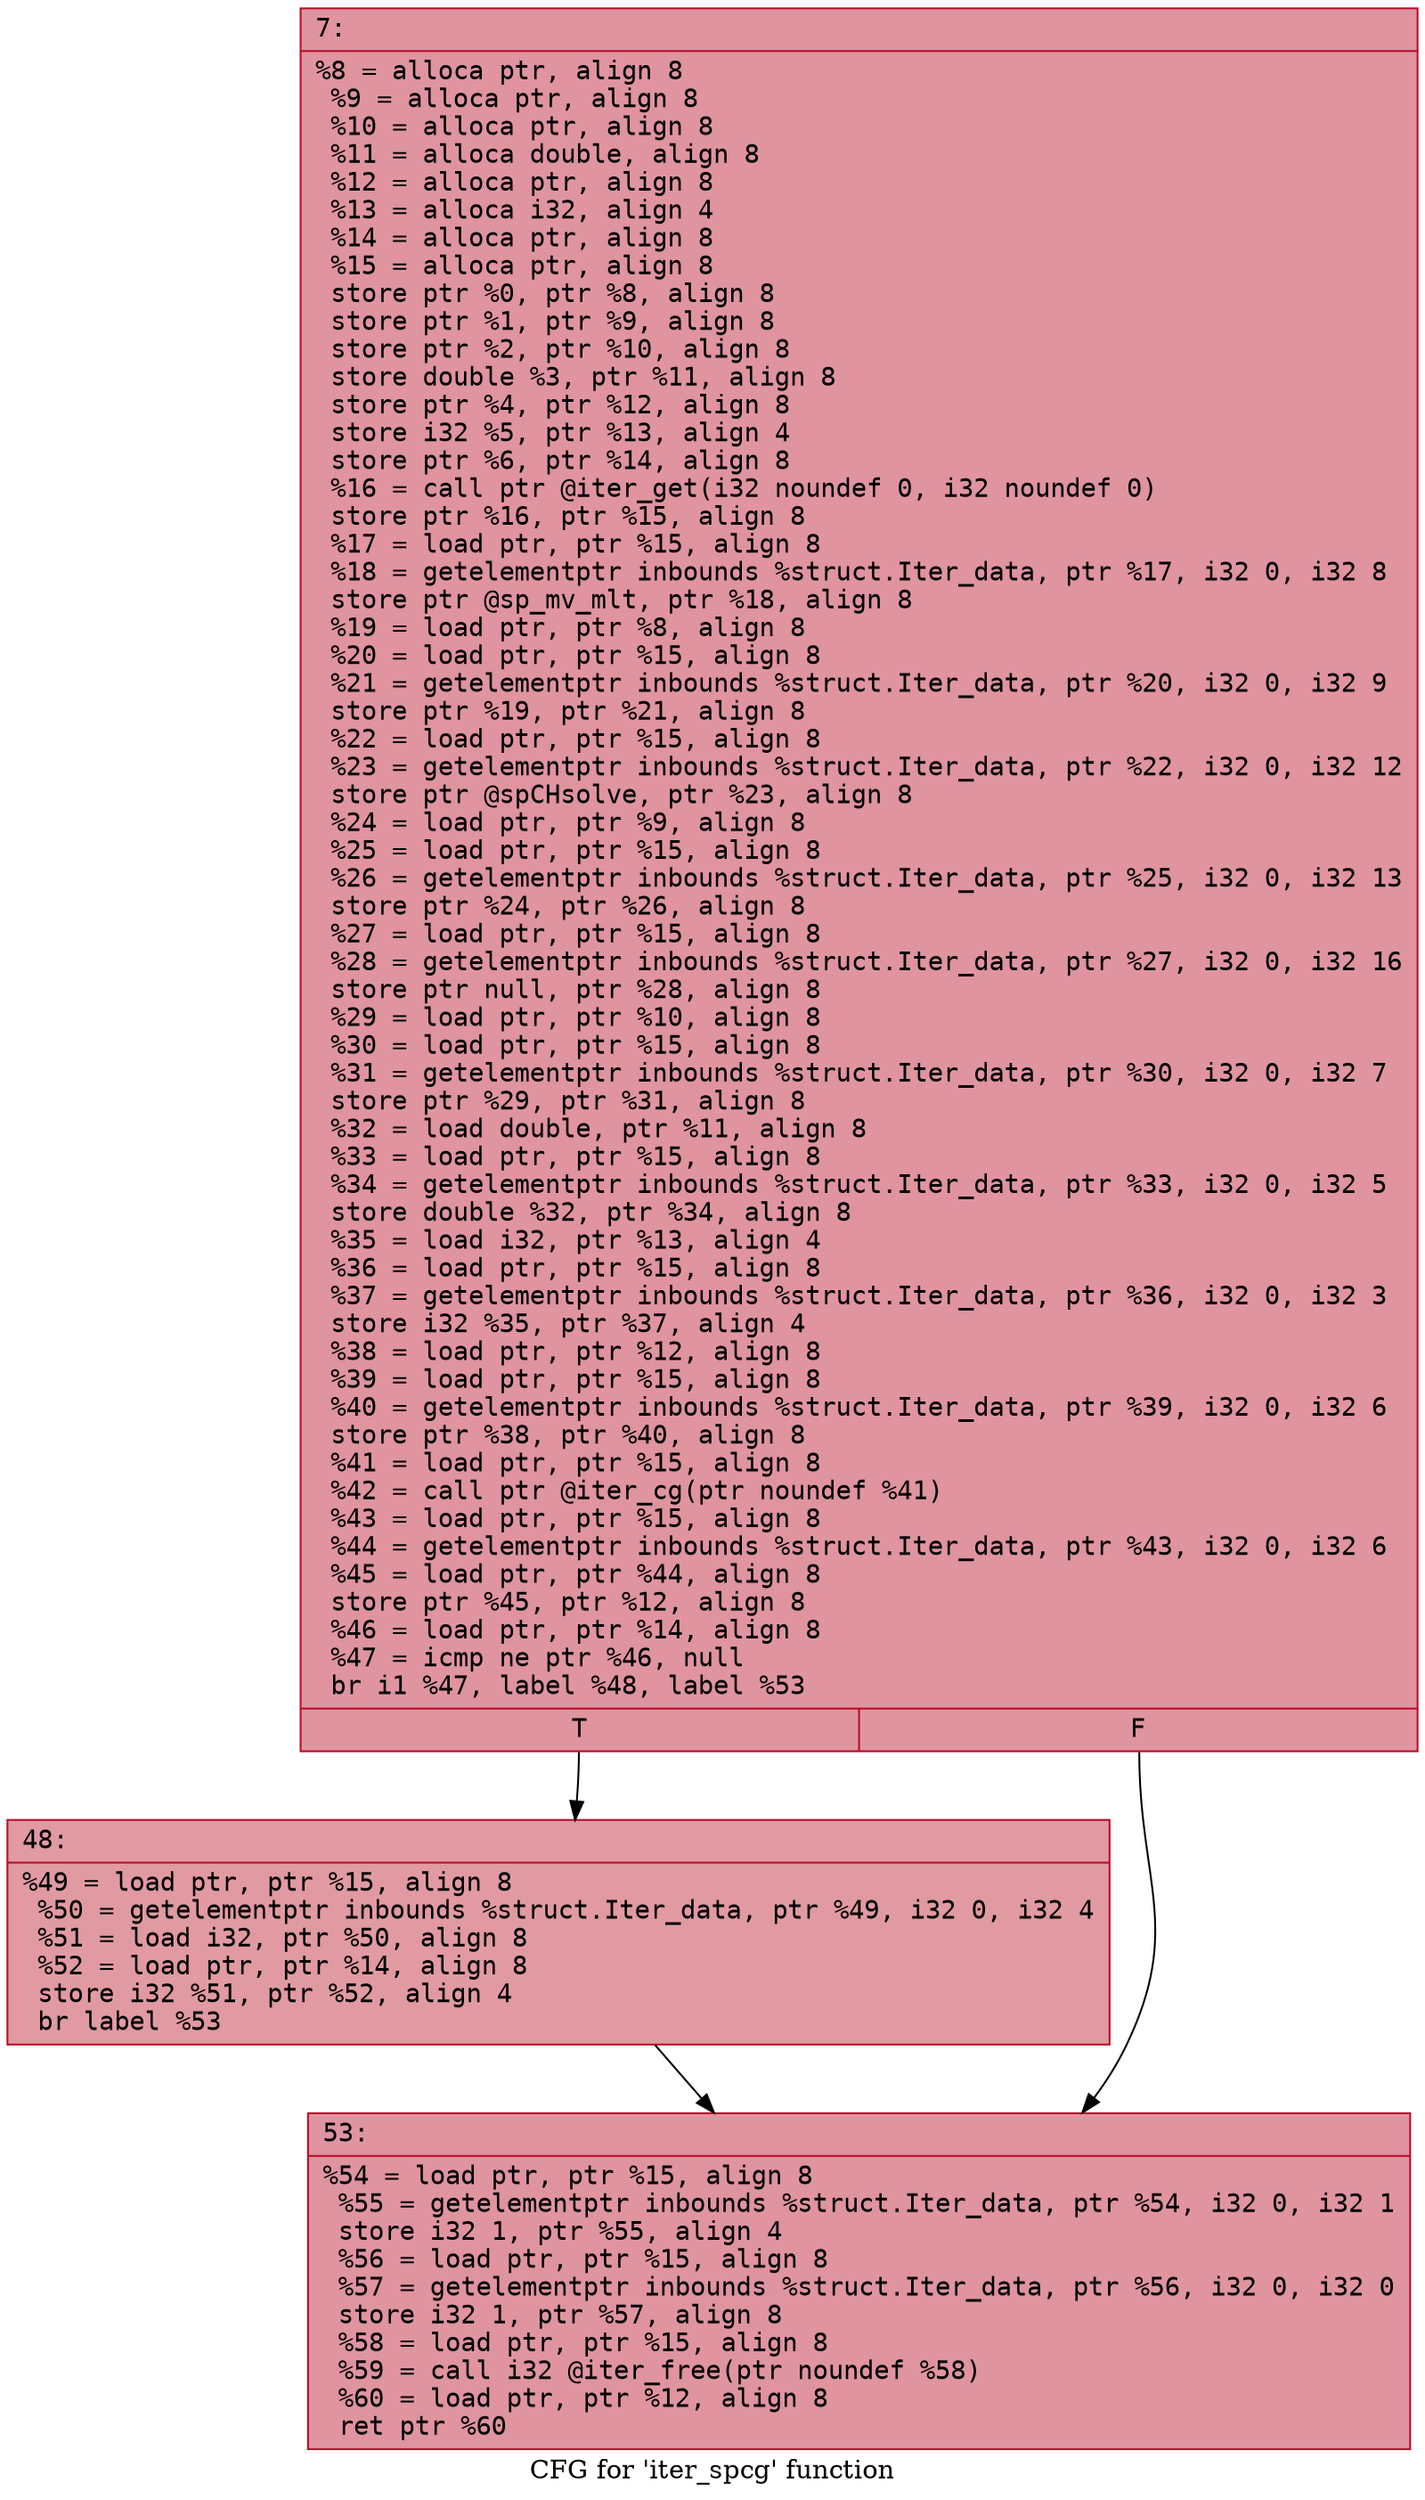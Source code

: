 digraph "CFG for 'iter_spcg' function" {
	label="CFG for 'iter_spcg' function";

	Node0x600000b5a4e0 [shape=record,color="#b70d28ff", style=filled, fillcolor="#b70d2870" fontname="Courier",label="{7:\l|  %8 = alloca ptr, align 8\l  %9 = alloca ptr, align 8\l  %10 = alloca ptr, align 8\l  %11 = alloca double, align 8\l  %12 = alloca ptr, align 8\l  %13 = alloca i32, align 4\l  %14 = alloca ptr, align 8\l  %15 = alloca ptr, align 8\l  store ptr %0, ptr %8, align 8\l  store ptr %1, ptr %9, align 8\l  store ptr %2, ptr %10, align 8\l  store double %3, ptr %11, align 8\l  store ptr %4, ptr %12, align 8\l  store i32 %5, ptr %13, align 4\l  store ptr %6, ptr %14, align 8\l  %16 = call ptr @iter_get(i32 noundef 0, i32 noundef 0)\l  store ptr %16, ptr %15, align 8\l  %17 = load ptr, ptr %15, align 8\l  %18 = getelementptr inbounds %struct.Iter_data, ptr %17, i32 0, i32 8\l  store ptr @sp_mv_mlt, ptr %18, align 8\l  %19 = load ptr, ptr %8, align 8\l  %20 = load ptr, ptr %15, align 8\l  %21 = getelementptr inbounds %struct.Iter_data, ptr %20, i32 0, i32 9\l  store ptr %19, ptr %21, align 8\l  %22 = load ptr, ptr %15, align 8\l  %23 = getelementptr inbounds %struct.Iter_data, ptr %22, i32 0, i32 12\l  store ptr @spCHsolve, ptr %23, align 8\l  %24 = load ptr, ptr %9, align 8\l  %25 = load ptr, ptr %15, align 8\l  %26 = getelementptr inbounds %struct.Iter_data, ptr %25, i32 0, i32 13\l  store ptr %24, ptr %26, align 8\l  %27 = load ptr, ptr %15, align 8\l  %28 = getelementptr inbounds %struct.Iter_data, ptr %27, i32 0, i32 16\l  store ptr null, ptr %28, align 8\l  %29 = load ptr, ptr %10, align 8\l  %30 = load ptr, ptr %15, align 8\l  %31 = getelementptr inbounds %struct.Iter_data, ptr %30, i32 0, i32 7\l  store ptr %29, ptr %31, align 8\l  %32 = load double, ptr %11, align 8\l  %33 = load ptr, ptr %15, align 8\l  %34 = getelementptr inbounds %struct.Iter_data, ptr %33, i32 0, i32 5\l  store double %32, ptr %34, align 8\l  %35 = load i32, ptr %13, align 4\l  %36 = load ptr, ptr %15, align 8\l  %37 = getelementptr inbounds %struct.Iter_data, ptr %36, i32 0, i32 3\l  store i32 %35, ptr %37, align 4\l  %38 = load ptr, ptr %12, align 8\l  %39 = load ptr, ptr %15, align 8\l  %40 = getelementptr inbounds %struct.Iter_data, ptr %39, i32 0, i32 6\l  store ptr %38, ptr %40, align 8\l  %41 = load ptr, ptr %15, align 8\l  %42 = call ptr @iter_cg(ptr noundef %41)\l  %43 = load ptr, ptr %15, align 8\l  %44 = getelementptr inbounds %struct.Iter_data, ptr %43, i32 0, i32 6\l  %45 = load ptr, ptr %44, align 8\l  store ptr %45, ptr %12, align 8\l  %46 = load ptr, ptr %14, align 8\l  %47 = icmp ne ptr %46, null\l  br i1 %47, label %48, label %53\l|{<s0>T|<s1>F}}"];
	Node0x600000b5a4e0:s0 -> Node0x600000b5a530[tooltip="7 -> 48\nProbability 62.50%" ];
	Node0x600000b5a4e0:s1 -> Node0x600000b5a580[tooltip="7 -> 53\nProbability 37.50%" ];
	Node0x600000b5a530 [shape=record,color="#b70d28ff", style=filled, fillcolor="#bb1b2c70" fontname="Courier",label="{48:\l|  %49 = load ptr, ptr %15, align 8\l  %50 = getelementptr inbounds %struct.Iter_data, ptr %49, i32 0, i32 4\l  %51 = load i32, ptr %50, align 8\l  %52 = load ptr, ptr %14, align 8\l  store i32 %51, ptr %52, align 4\l  br label %53\l}"];
	Node0x600000b5a530 -> Node0x600000b5a580[tooltip="48 -> 53\nProbability 100.00%" ];
	Node0x600000b5a580 [shape=record,color="#b70d28ff", style=filled, fillcolor="#b70d2870" fontname="Courier",label="{53:\l|  %54 = load ptr, ptr %15, align 8\l  %55 = getelementptr inbounds %struct.Iter_data, ptr %54, i32 0, i32 1\l  store i32 1, ptr %55, align 4\l  %56 = load ptr, ptr %15, align 8\l  %57 = getelementptr inbounds %struct.Iter_data, ptr %56, i32 0, i32 0\l  store i32 1, ptr %57, align 8\l  %58 = load ptr, ptr %15, align 8\l  %59 = call i32 @iter_free(ptr noundef %58)\l  %60 = load ptr, ptr %12, align 8\l  ret ptr %60\l}"];
}
